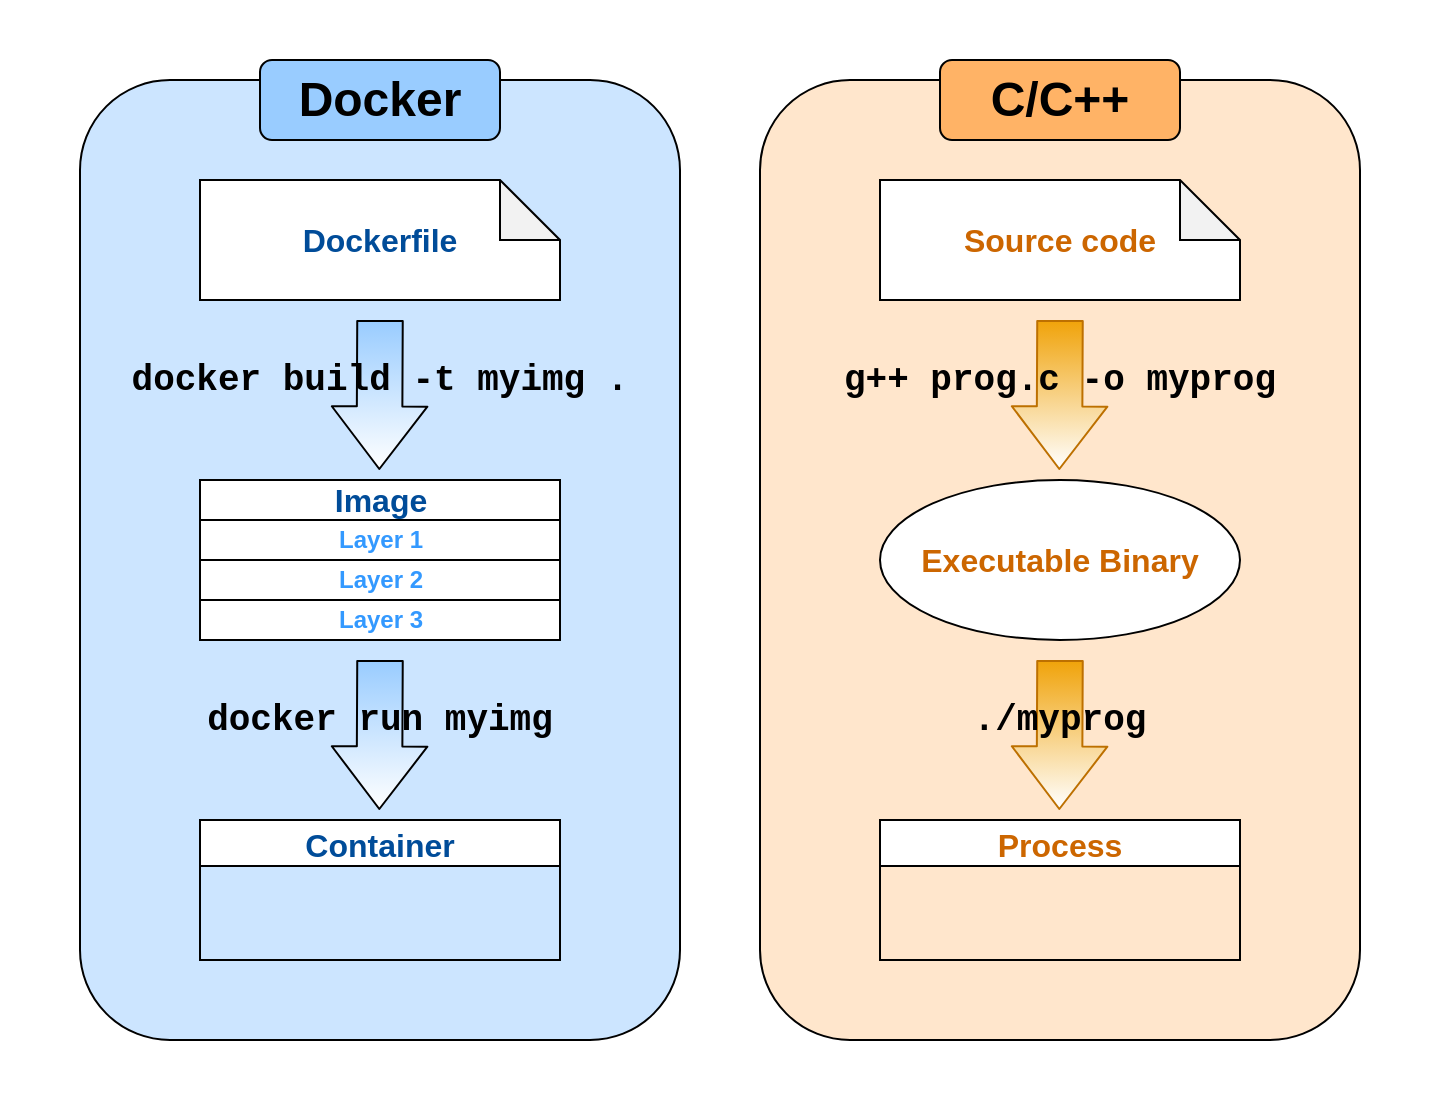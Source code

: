 <mxfile version="13.1.0" type="device"><diagram id="zJUWocupCZS3DF-IavUc" name="Page-1"><mxGraphModel dx="946" dy="567" grid="1" gridSize="10" guides="1" tooltips="1" connect="1" arrows="1" fold="1" page="1" pageScale="1" pageWidth="827" pageHeight="1169" math="0" shadow="0"><root><mxCell id="0"/><mxCell id="1" parent="0"/><mxCell id="Pxi1rHRvcDmjX8KHktwr-43" value="" style="rounded=0;whiteSpace=wrap;html=1;fillColor=none;fontSize=16;fontColor=#CC6600;strokeColor=none;" parent="1" vertex="1"><mxGeometry x="60" y="130" width="720" height="550" as="geometry"/></mxCell><mxCell id="Pxi1rHRvcDmjX8KHktwr-9" value="" style="rounded=1;whiteSpace=wrap;html=1;fillColor=#CCE5FF;glass=0;shadow=0;" parent="1" vertex="1"><mxGeometry x="100" y="170" width="300" height="480" as="geometry"/></mxCell><mxCell id="Pxi1rHRvcDmjX8KHktwr-46" style="edgeStyle=orthogonalEdgeStyle;rounded=0;orthogonalLoop=1;jettySize=auto;html=1;exitX=0.5;exitY=0;exitDx=0;exitDy=0;entryX=0.5;entryY=0;entryDx=0;entryDy=0;fillColor=#99CCFF;gradientColor=#ffffff;fontSize=16;fontColor=#CC6600;" parent="1" source="Pxi1rHRvcDmjX8KHktwr-12" target="Pxi1rHRvcDmjX8KHktwr-9" edge="1"><mxGeometry relative="1" as="geometry"/></mxCell><mxCell id="Pxi1rHRvcDmjX8KHktwr-12" value="&lt;b&gt;&lt;font style=&quot;font-size: 24px&quot;&gt;Docker&lt;/font&gt;&lt;/b&gt;" style="rounded=1;whiteSpace=wrap;html=1;fillColor=#99CCFF;" parent="1" vertex="1"><mxGeometry x="190" y="160" width="120" height="40" as="geometry"/></mxCell><mxCell id="Pxi1rHRvcDmjX8KHktwr-6" value="" style="shape=flexArrow;endArrow=classic;html=1;width=22.759;endSize=10.09;endWidth=24.043;fillColor=#99CCFF;gradientColor=#ffffff;" parent="1" edge="1"><mxGeometry width="50" height="50" relative="1" as="geometry"><mxPoint x="250" y="290" as="sourcePoint"/><mxPoint x="249.66" y="365" as="targetPoint"/></mxGeometry></mxCell><mxCell id="Pxi1rHRvcDmjX8KHktwr-25" value="Container" style="swimlane;fontSize=16;fontColor=#004C99;" parent="1" vertex="1"><mxGeometry x="160" y="540" width="180" height="70" as="geometry"/></mxCell><mxCell id="Pxi1rHRvcDmjX8KHktwr-28" value="&lt;font face=&quot;Courier New&quot; size=&quot;1&quot;&gt;&lt;b style=&quot;font-size: 18px&quot;&gt;docker build -t myimg .&lt;/b&gt;&lt;/font&gt;" style="text;html=1;strokeColor=none;fillColor=none;align=center;verticalAlign=middle;whiteSpace=wrap;rounded=0;fontSize=16;" parent="1" vertex="1"><mxGeometry x="110" y="310" width="280" height="20" as="geometry"/></mxCell><mxCell id="Pxi1rHRvcDmjX8KHktwr-29" value="" style="shape=flexArrow;endArrow=classic;html=1;width=22.759;endSize=10.09;endWidth=24.043;fillColor=#99CCFF;gradientColor=#ffffff;" parent="1" edge="1"><mxGeometry width="50" height="50" relative="1" as="geometry"><mxPoint x="250.0" y="460" as="sourcePoint"/><mxPoint x="249.66" y="535" as="targetPoint"/></mxGeometry></mxCell><mxCell id="Pxi1rHRvcDmjX8KHktwr-26" value="&lt;font face=&quot;Courier New&quot; size=&quot;1&quot;&gt;&lt;b style=&quot;font-size: 18px&quot;&gt;docker run myimg&lt;/b&gt;&lt;/font&gt;" style="text;html=1;strokeColor=none;fillColor=none;align=center;verticalAlign=middle;whiteSpace=wrap;rounded=0;fontSize=16;" parent="1" vertex="1"><mxGeometry x="150" y="480" width="200" height="20" as="geometry"/></mxCell><mxCell id="Pxi1rHRvcDmjX8KHktwr-30" value="" style="rounded=1;whiteSpace=wrap;html=1;fillColor=#FFE6CC;glass=0;shadow=0;comic=0;" parent="1" vertex="1"><mxGeometry x="440" y="170" width="300" height="480" as="geometry"/></mxCell><mxCell id="Pxi1rHRvcDmjX8KHktwr-31" value="&lt;b&gt;&lt;font style=&quot;font-size: 24px&quot;&gt;C/C++&lt;/font&gt;&lt;/b&gt;" style="rounded=1;whiteSpace=wrap;html=1;fillColor=#FFB366;" parent="1" vertex="1"><mxGeometry x="530" y="160" width="120" height="40" as="geometry"/></mxCell><mxCell id="Pxi1rHRvcDmjX8KHktwr-32" value="" style="shape=flexArrow;endArrow=classic;html=1;width=22.759;endSize=10.09;endWidth=24.043;fillColor=#f0a30a;strokeColor=#BD7000;gradientColor=#ffffff;" parent="1" edge="1"><mxGeometry width="50" height="50" relative="1" as="geometry"><mxPoint x="590.0" y="290" as="sourcePoint"/><mxPoint x="589.66" y="365" as="targetPoint"/></mxGeometry></mxCell><mxCell id="Pxi1rHRvcDmjX8KHktwr-34" value="Process" style="swimlane;fontSize=16;fontColor=#CC6600;" parent="1" vertex="1"><mxGeometry x="500" y="540" width="180" height="70" as="geometry"/></mxCell><mxCell id="Pxi1rHRvcDmjX8KHktwr-35" value="&lt;font face=&quot;Courier New&quot; size=&quot;1&quot;&gt;&lt;b style=&quot;font-size: 18px&quot;&gt;g++ prog.c -o myprog&lt;/b&gt;&lt;/font&gt;" style="text;html=1;strokeColor=none;fillColor=none;align=center;verticalAlign=middle;whiteSpace=wrap;rounded=0;fontSize=16;" parent="1" vertex="1"><mxGeometry x="450" y="310" width="280" height="20" as="geometry"/></mxCell><mxCell id="Pxi1rHRvcDmjX8KHktwr-40" value="" style="shape=flexArrow;endArrow=classic;html=1;width=22.759;endSize=10.09;endWidth=24.043;fillColor=#f0a30a;strokeColor=#BD7000;gradientColor=#ffffff;" parent="1" edge="1"><mxGeometry width="50" height="50" relative="1" as="geometry"><mxPoint x="590.0" y="460.0" as="sourcePoint"/><mxPoint x="589.66" y="535.0" as="targetPoint"/></mxGeometry></mxCell><mxCell id="Pxi1rHRvcDmjX8KHktwr-41" value="&lt;font face=&quot;Courier New&quot; size=&quot;1&quot;&gt;&lt;b style=&quot;font-size: 18px&quot;&gt;./myprog&lt;/b&gt;&lt;/font&gt;" style="text;html=1;strokeColor=none;fillColor=none;align=center;verticalAlign=middle;whiteSpace=wrap;rounded=0;fontSize=16;" parent="1" vertex="1"><mxGeometry x="490" y="480" width="200" height="20" as="geometry"/></mxCell><mxCell id="Pxi1rHRvcDmjX8KHktwr-42" value="&lt;span style=&quot;font-weight: 700&quot;&gt;Executable Binary&lt;/span&gt;" style="ellipse;whiteSpace=wrap;html=1;fillColor=#ffffff;fontSize=16;fontColor=#CC6600;" parent="1" vertex="1"><mxGeometry x="500" y="370" width="180" height="80" as="geometry"/></mxCell><mxCell id="Pxi1rHRvcDmjX8KHktwr-14" value="&lt;font style=&quot;font-size: 16px&quot; color=&quot;#004c99&quot;&gt;Image&lt;/font&gt;" style="swimlane;html=1;childLayout=stackLayout;resizeParent=1;resizeParentMax=0;horizontal=1;startSize=20;horizontalStack=0;" parent="1" vertex="1"><mxGeometry x="160" y="370" width="180" height="80" as="geometry"><mxRectangle x="370" y="300" width="70" height="20" as="alternateBounds"/></mxGeometry></mxCell><mxCell id="Pxi1rHRvcDmjX8KHktwr-15" value="&lt;font color=&quot;#3399ff&quot;&gt;Layer 1&lt;/font&gt;" style="swimlane;html=1;startSize=20;horizontal=0;" parent="Pxi1rHRvcDmjX8KHktwr-14" vertex="1" collapsed="1"><mxGeometry y="20" width="180" height="20" as="geometry"><mxRectangle y="20" width="230" height="120" as="alternateBounds"/></mxGeometry></mxCell><mxCell id="Pxi1rHRvcDmjX8KHktwr-16" value="&lt;font color=&quot;#3399ff&quot;&gt;Layer 2&lt;/font&gt;" style="swimlane;html=1;startSize=20;horizontal=0;" parent="Pxi1rHRvcDmjX8KHktwr-14" vertex="1" collapsed="1"><mxGeometry y="40" width="180" height="20" as="geometry"><mxRectangle y="40" width="230" height="120" as="alternateBounds"/></mxGeometry></mxCell><mxCell id="Pxi1rHRvcDmjX8KHktwr-17" value="&lt;font color=&quot;#3399ff&quot;&gt;Layer 3&lt;/font&gt;" style="swimlane;html=1;startSize=20;horizontal=0;" parent="Pxi1rHRvcDmjX8KHktwr-14" vertex="1" collapsed="1"><mxGeometry y="60" width="180" height="20" as="geometry"><mxRectangle y="60" width="230" height="120" as="alternateBounds"/></mxGeometry></mxCell><mxCell id="Pxi1rHRvcDmjX8KHktwr-44" value="&lt;b style=&quot;color: rgb(0 , 0 , 0) ; font-size: 12px&quot;&gt;&lt;font color=&quot;#004c99&quot; style=&quot;font-size: 16px&quot;&gt;Dockerfile&lt;/font&gt;&lt;/b&gt;" style="shape=note;whiteSpace=wrap;html=1;backgroundOutline=1;darkOpacity=0.05;shadow=0;glass=0;comic=0;fillColor=#ffffff;fontSize=16;fontColor=#CC6600;" parent="1" vertex="1"><mxGeometry x="160" y="220" width="180" height="60" as="geometry"/></mxCell><mxCell id="Pxi1rHRvcDmjX8KHktwr-45" value="&lt;b style=&quot;color: rgb(0 , 0 , 0) ; font-size: 12px&quot;&gt;&lt;font color=&quot;#cc6600&quot; style=&quot;font-size: 16px&quot;&gt;Source code&lt;/font&gt;&lt;/b&gt;" style="shape=note;whiteSpace=wrap;html=1;backgroundOutline=1;darkOpacity=0.05;shadow=0;glass=0;comic=0;fillColor=#ffffff;fontSize=16;fontColor=#CC6600;" parent="1" vertex="1"><mxGeometry x="500" y="220" width="180" height="60" as="geometry"/></mxCell></root></mxGraphModel></diagram></mxfile>